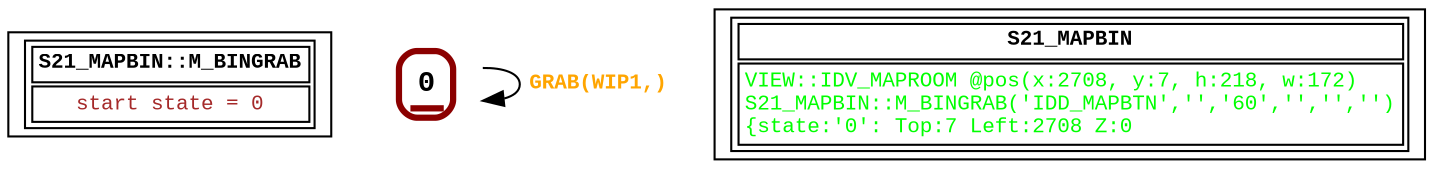 digraph Automaton {
 fontname="Courier New"
	node [shape=oval, fontname="Courier New"];
	filename[shape = record, fontsize=10, label=< <table border="1"><tr><td><b>S21_MAPBIN::M_BINGRAB<br align="left"/></b></td></tr>
<tr><td><font point-size="10" color ="brown">start state = 0<br align="left"/></font></td></tr></table>>
];
	0[shape = none, fontsize=14, label=< <table border="3" color="darkred" style="rounded"><tr><td sides="b"><b>0<br align="left"/></b></td></tr>
</table>>];
"0" -> "0" [fontcolor=orange,fontsize=10,fontname="Courier New", label=< <table border="0"><tr><td><b>GRAB(WIP1,)<br align="left"/></b></td></tr>
</table>>
];
	status[shape = record, fontsize=10, label=< <table border="1"><tr><td><b>S21_MAPBIN<br align="left"/></b></td></tr>
<tr><td><font point-size="10" color ="green">VIEW::IDV_MAPROOM @pos(x:2708, y:7, h:218, w:172)<br align="left"/>S21_MAPBIN::M_BINGRAB(&apos;IDD_MAPBTN&apos;,&apos;&apos;,&apos;60&apos;,&apos;&apos;,&apos;&apos;,&apos;&apos;)<br align="left"/>			&#123;state:&apos;0&apos;: Top:7 Left:2708 Z:0<br align="left"/></font></td></tr></table>>
];
}
